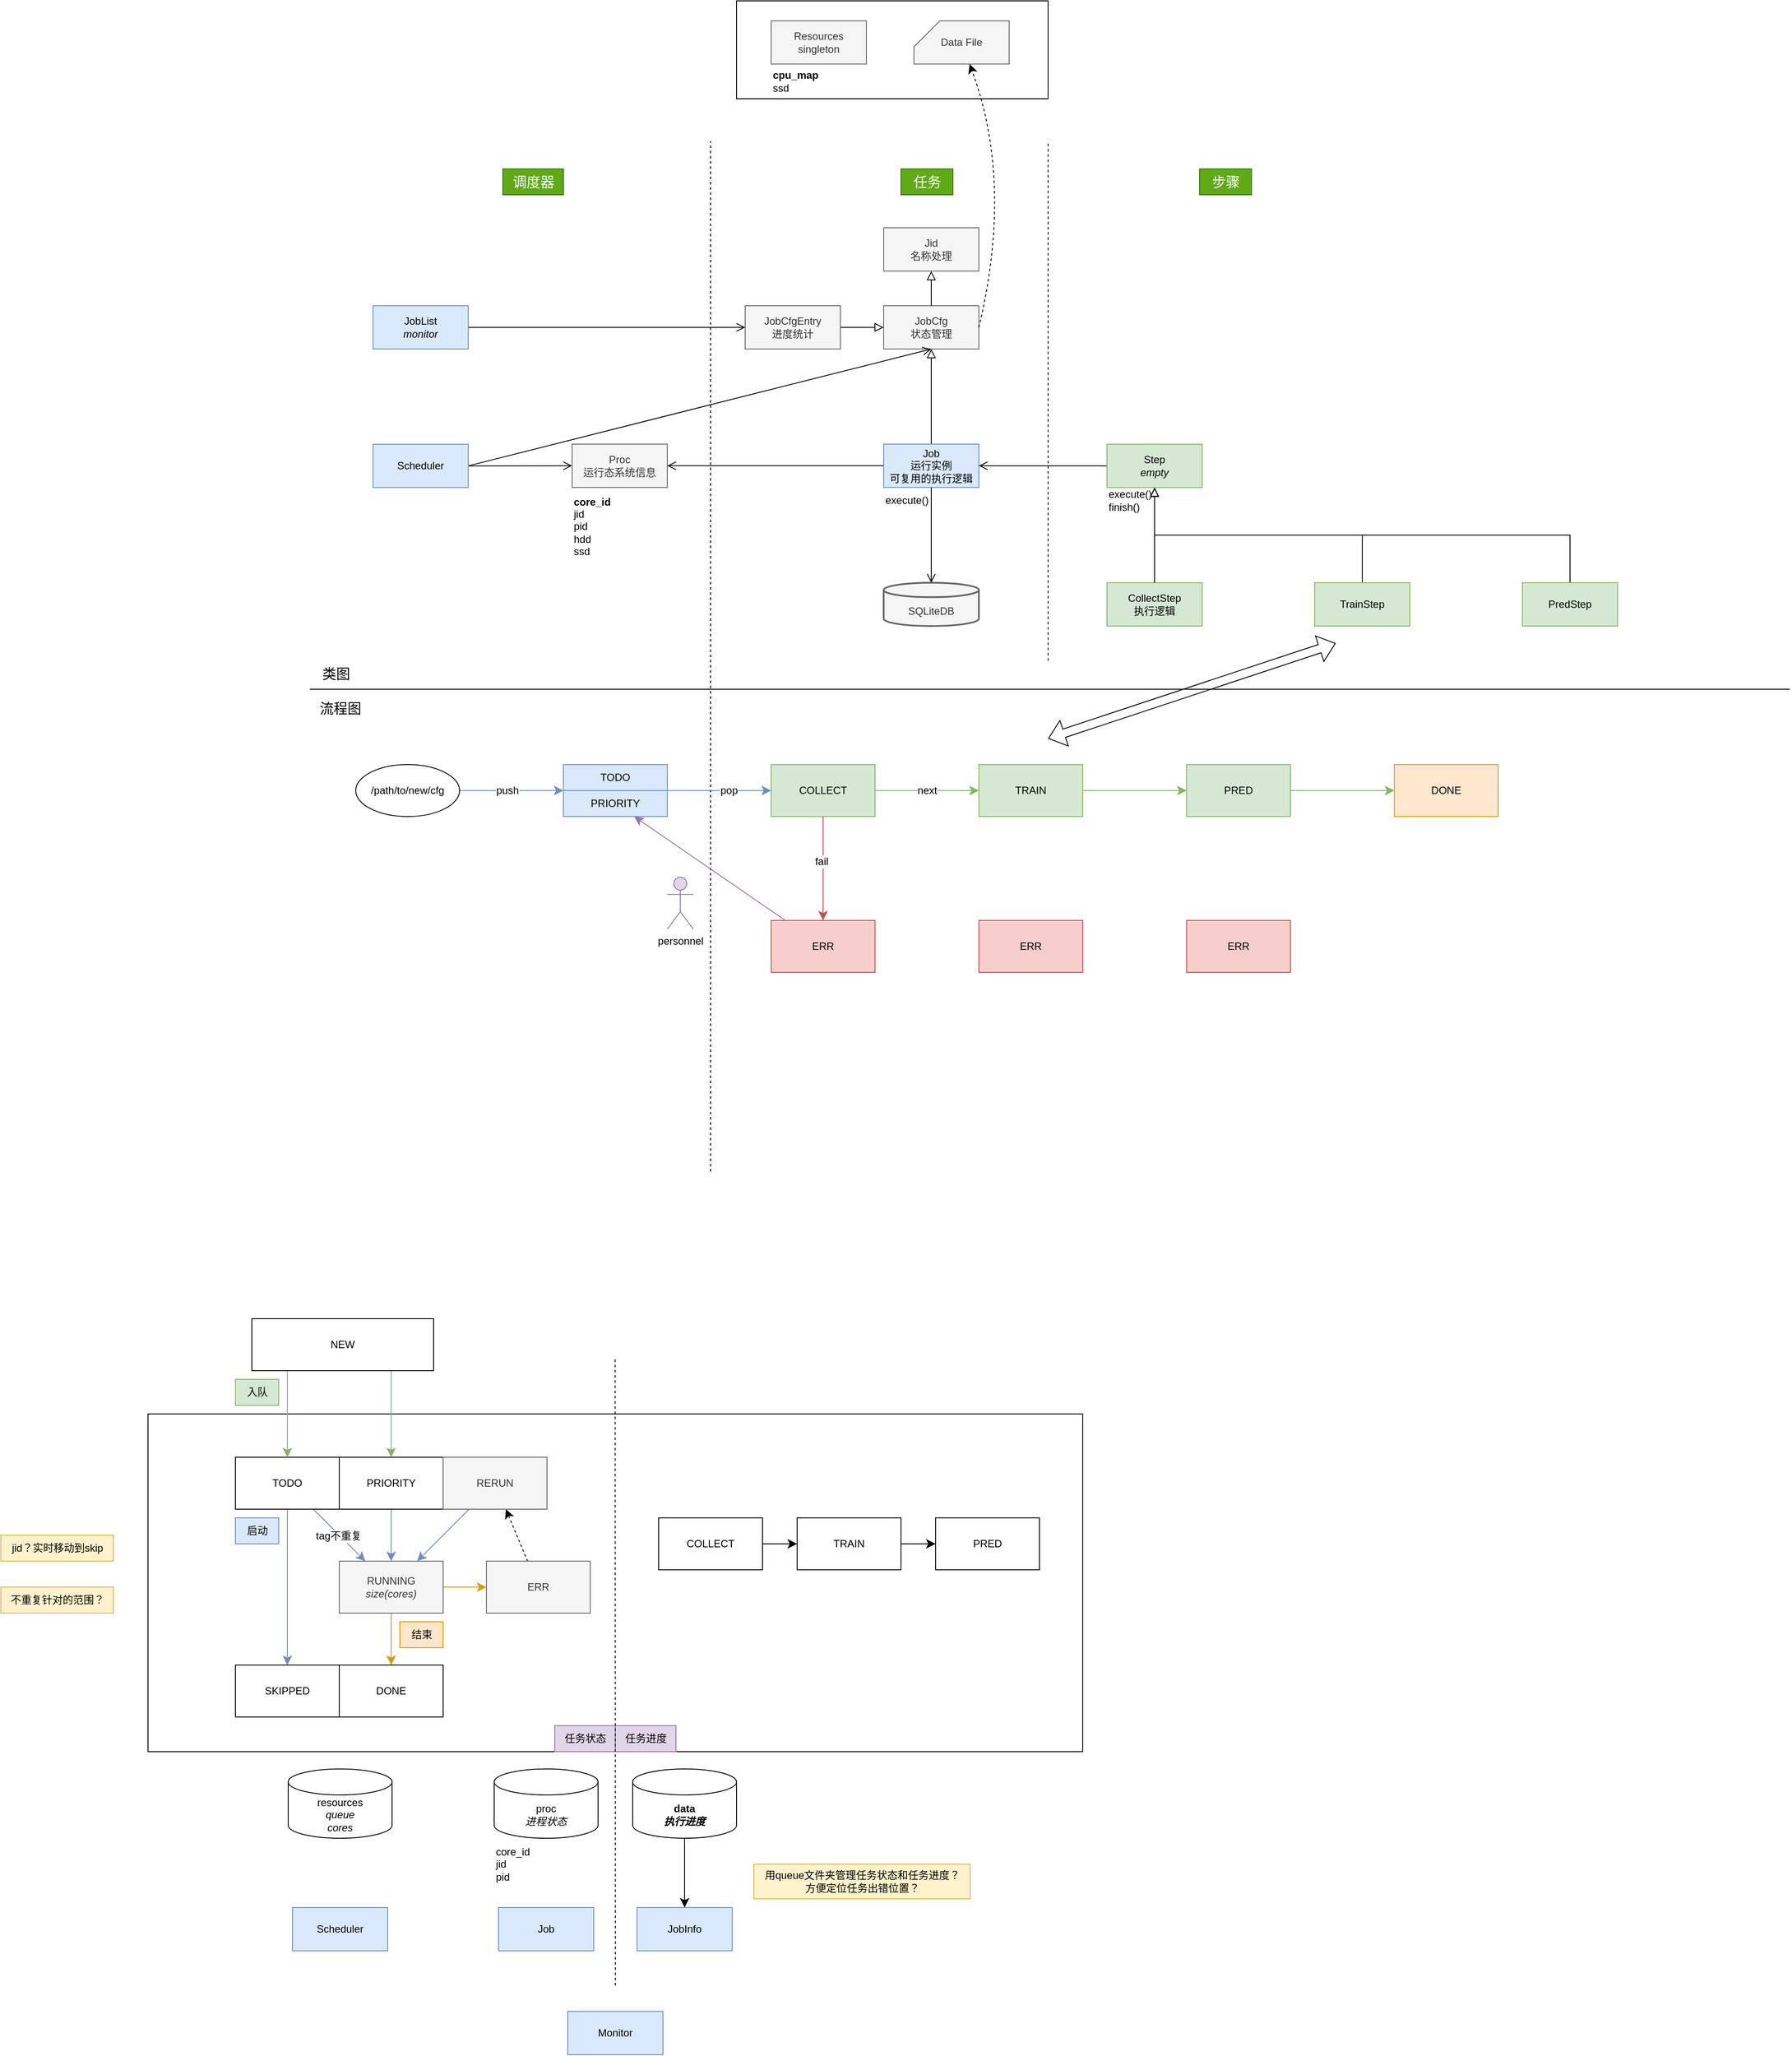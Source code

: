 <mxfile version="24.7.16">
  <diagram name="第 1 页" id="7KTaMBhgqVzbro8H5_XD">
    <mxGraphModel dx="909" dy="1013" grid="1" gridSize="10" guides="1" tooltips="1" connect="1" arrows="1" fold="1" page="0" pageScale="1" pageWidth="850" pageHeight="1100" math="0" shadow="0">
      <root>
        <mxCell id="0" />
        <mxCell id="1" parent="0" />
        <mxCell id="EudtSMNAYD2UXil9M96t-143" value="" style="rounded=0;whiteSpace=wrap;html=1;" parent="1" vertex="1">
          <mxGeometry x="360" y="1670" width="1080" height="390" as="geometry" />
        </mxCell>
        <mxCell id="EudtSMNAYD2UXil9M96t-167" value="&lt;div&gt;resources&lt;/div&gt;&lt;div&gt;&lt;i&gt;queue&lt;/i&gt;&lt;/div&gt;&lt;div&gt;&lt;i&gt;cores&lt;br&gt;&lt;/i&gt;&lt;/div&gt;" style="rounded=0;whiteSpace=wrap;html=1;shape=cylinder3;boundedLbl=1;backgroundOutline=1;size=15;" parent="1" vertex="1">
          <mxGeometry x="522" y="2080" width="120" height="80" as="geometry" />
        </mxCell>
        <mxCell id="EudtSMNAYD2UXil9M96t-14" value="" style="edgeStyle=none;curved=1;rounded=0;orthogonalLoop=1;jettySize=auto;html=1;fontSize=12;startSize=8;endSize=8;fillColor=#f8cecc;strokeColor=#b85450;" parent="1" source="EudtSMNAYD2UXil9M96t-3" target="EudtSMNAYD2UXil9M96t-13" edge="1">
          <mxGeometry relative="1" as="geometry" />
        </mxCell>
        <mxCell id="EudtSMNAYD2UXil9M96t-26" value="fail" style="edgeLabel;html=1;align=center;verticalAlign=middle;resizable=0;points=[];fontSize=12;" parent="EudtSMNAYD2UXil9M96t-14" vertex="1" connectable="0">
          <mxGeometry x="-0.133" y="-2" relative="1" as="geometry">
            <mxPoint as="offset" />
          </mxGeometry>
        </mxCell>
        <mxCell id="EudtSMNAYD2UXil9M96t-3" value="COLLECT" style="whiteSpace=wrap;html=1;rounded=0;fillColor=#d5e8d4;strokeColor=#82b366;" parent="1" vertex="1">
          <mxGeometry x="1080" y="920" width="120" height="60" as="geometry" />
        </mxCell>
        <mxCell id="JNSrJHHTEGONHWkqj-x3-166" value="" style="endArrow=none;dashed=1;html=1;rounded=0;fontSize=12;startSize=8;endSize=8;curved=1;" parent="1" edge="1">
          <mxGeometry width="50" height="50" relative="1" as="geometry">
            <mxPoint x="1010" y="1390" as="sourcePoint" />
            <mxPoint x="1010" y="200" as="targetPoint" />
          </mxGeometry>
        </mxCell>
        <mxCell id="JNSrJHHTEGONHWkqj-x3-173" style="edgeStyle=none;curved=1;rounded=0;orthogonalLoop=1;jettySize=auto;html=1;entryX=0.5;entryY=0;entryDx=0;entryDy=0;fontSize=12;startSize=8;endSize=8;endArrow=none;endFill=0;startArrow=block;startFill=0;" parent="1" source="JNSrJHHTEGONHWkqj-x3-54" target="JNSrJHHTEGONHWkqj-x3-53" edge="1">
          <mxGeometry relative="1" as="geometry" />
        </mxCell>
        <mxCell id="JNSrJHHTEGONHWkqj-x3-54" value="&lt;div&gt;JobCfg&lt;/div&gt;&lt;div&gt;状态管理&lt;/div&gt;" style="html=1;whiteSpace=wrap;fillColor=#f5f5f5;strokeColor=#666666;fontColor=#333333;" parent="1" vertex="1">
          <mxGeometry x="1210" y="390.08" width="110" height="50" as="geometry" />
        </mxCell>
        <mxCell id="JNSrJHHTEGONHWkqj-x3-60" value="" style="edgeStyle=orthogonalEdgeStyle;rounded=0;orthogonalLoop=1;jettySize=auto;html=1;fontSize=12;startSize=8;endSize=8;endArrow=none;endFill=0;startArrow=block;startFill=0;" parent="1" source="JNSrJHHTEGONHWkqj-x3-55" target="JNSrJHHTEGONHWkqj-x3-54" edge="1">
          <mxGeometry relative="1" as="geometry" />
        </mxCell>
        <mxCell id="JNSrJHHTEGONHWkqj-x3-55" value="&lt;div&gt;Jid&lt;/div&gt;&lt;div&gt;名称处理&lt;br&gt;&lt;/div&gt;" style="html=1;whiteSpace=wrap;fillColor=#f5f5f5;fontColor=#333333;strokeColor=#666666;" parent="1" vertex="1">
          <mxGeometry x="1210" y="300.08" width="110" height="50" as="geometry" />
        </mxCell>
        <mxCell id="JNSrJHHTEGONHWkqj-x3-89" value="" style="edgeStyle=none;curved=1;rounded=0;orthogonalLoop=1;jettySize=auto;html=1;fontSize=12;startSize=8;endSize=8;endArrow=none;endFill=0;exitX=1;exitY=0.5;exitDx=0;exitDy=0;entryX=0;entryY=0.5;entryDx=0;entryDy=0;startArrow=open;startFill=0;" parent="1" source="JNSrJHHTEGONHWkqj-x3-56" target="JNSrJHHTEGONHWkqj-x3-53" edge="1">
          <mxGeometry relative="1" as="geometry" />
        </mxCell>
        <mxCell id="JNSrJHHTEGONHWkqj-x3-64" style="rounded=0;orthogonalLoop=1;jettySize=auto;html=1;entryX=0;entryY=0.5;entryDx=0;entryDy=0;fontSize=12;startSize=8;endSize=8;endArrow=open;endFill=0;exitX=1;exitY=0.5;exitDx=0;exitDy=0;" parent="1" source="JNSrJHHTEGONHWkqj-x3-57" target="JNSrJHHTEGONHWkqj-x3-56" edge="1">
          <mxGeometry relative="1" as="geometry" />
        </mxCell>
        <mxCell id="JNSrJHHTEGONHWkqj-x3-93" style="edgeStyle=none;curved=1;rounded=0;orthogonalLoop=1;jettySize=auto;html=1;exitX=1;exitY=0.5;exitDx=0;exitDy=0;entryX=0.5;entryY=1;entryDx=0;entryDy=0;fontSize=12;startSize=8;endSize=8;endArrow=open;endFill=0;" parent="1" source="JNSrJHHTEGONHWkqj-x3-57" target="JNSrJHHTEGONHWkqj-x3-54" edge="1">
          <mxGeometry relative="1" as="geometry" />
        </mxCell>
        <mxCell id="JNSrJHHTEGONHWkqj-x3-57" value="&lt;div&gt;Scheduler&lt;/div&gt;" style="html=1;whiteSpace=wrap;fillColor=#dae8fc;strokeColor=#6c8ebf;" parent="1" vertex="1">
          <mxGeometry x="620" y="550.07" width="110" height="50" as="geometry" />
        </mxCell>
        <mxCell id="JNSrJHHTEGONHWkqj-x3-258" value="" style="edgeStyle=none;curved=1;rounded=0;orthogonalLoop=1;jettySize=auto;html=1;fontSize=12;startSize=8;endSize=8;endArrow=block;endFill=0;" parent="1" source="JNSrJHHTEGONHWkqj-x3-90" target="JNSrJHHTEGONHWkqj-x3-54" edge="1">
          <mxGeometry relative="1" as="geometry" />
        </mxCell>
        <mxCell id="JNSrJHHTEGONHWkqj-x3-90" value="&lt;div&gt;JobCfgEntry&lt;/div&gt;&lt;div&gt;进度统计&lt;br&gt;&lt;/div&gt;" style="html=1;whiteSpace=wrap;fillColor=#f5f5f5;strokeColor=#666666;fontColor=#333333;" parent="1" vertex="1">
          <mxGeometry x="1050" y="390.08" width="110" height="50" as="geometry" />
        </mxCell>
        <mxCell id="JNSrJHHTEGONHWkqj-x3-171" value="调度器" style="text;html=1;align=center;verticalAlign=middle;resizable=0;points=[];autosize=1;strokeColor=#2D7600;fillColor=#60a917;fontSize=16;fontColor=#ffffff;" parent="1" vertex="1">
          <mxGeometry x="770" y="232" width="70" height="30" as="geometry" />
        </mxCell>
        <mxCell id="JNSrJHHTEGONHWkqj-x3-172" value="任务" style="text;html=1;align=center;verticalAlign=middle;resizable=0;points=[];autosize=1;strokeColor=#2D7600;fillColor=#60a917;fontSize=16;fontColor=#ffffff;" parent="1" vertex="1">
          <mxGeometry x="1230" y="232" width="60" height="30" as="geometry" />
        </mxCell>
        <mxCell id="JNSrJHHTEGONHWkqj-x3-175" value="" style="group;" parent="1" vertex="1" connectable="0">
          <mxGeometry x="850" y="549.93" width="110" height="140" as="geometry" />
        </mxCell>
        <mxCell id="JNSrJHHTEGONHWkqj-x3-56" value="&lt;div&gt;Proc&lt;/div&gt;运行态系统信息" style="html=1;whiteSpace=wrap;fillColor=#f5f5f5;strokeColor=#666666;fontColor=#333333;" parent="JNSrJHHTEGONHWkqj-x3-175" vertex="1">
          <mxGeometry width="110" height="50" as="geometry" />
        </mxCell>
        <mxCell id="JNSrJHHTEGONHWkqj-x3-108" value="&lt;div style=&quot;font-size: 12px;&quot;&gt;&lt;b&gt;core_id&lt;/b&gt;&lt;/div&gt;&lt;div style=&quot;font-size: 12px;&quot;&gt;jid&lt;/div&gt;&lt;div style=&quot;font-size: 12px;&quot;&gt;pid&lt;/div&gt;&lt;div style=&quot;font-size: 12px;&quot;&gt;hdd&lt;/div&gt;&lt;div style=&quot;font-size: 12px;&quot;&gt;ssd&lt;br style=&quot;font-size: 12px;&quot;&gt;&lt;/div&gt;" style="text;html=1;align=left;verticalAlign=middle;resizable=0;points=[];autosize=1;strokeColor=none;fillColor=none;fontSize=12;" parent="JNSrJHHTEGONHWkqj-x3-175" vertex="1">
          <mxGeometry y="50" width="70" height="90" as="geometry" />
        </mxCell>
        <mxCell id="JNSrJHHTEGONHWkqj-x3-176" value="" style="group;" parent="1" vertex="1" connectable="0">
          <mxGeometry x="1210" y="549.93" width="110" height="80" as="geometry" />
        </mxCell>
        <mxCell id="JNSrJHHTEGONHWkqj-x3-53" value="&lt;div&gt;Job&lt;/div&gt;&lt;div&gt;运行实例&lt;/div&gt;&lt;div&gt;可复用的执行逻辑&lt;br&gt;&lt;/div&gt;" style="html=1;whiteSpace=wrap;fillColor=#dae8fc;strokeColor=#6c8ebf;" parent="JNSrJHHTEGONHWkqj-x3-176" vertex="1">
          <mxGeometry width="110" height="50" as="geometry" />
        </mxCell>
        <mxCell id="JNSrJHHTEGONHWkqj-x3-111" value="execute()" style="text;html=1;align=left;verticalAlign=middle;resizable=0;points=[];autosize=1;strokeColor=none;fillColor=none;fontSize=12;" parent="JNSrJHHTEGONHWkqj-x3-176" vertex="1">
          <mxGeometry y="50" width="70" height="30" as="geometry" />
        </mxCell>
        <mxCell id="JNSrJHHTEGONHWkqj-x3-199" value="" style="endArrow=none;html=1;rounded=0;fontSize=12;startSize=8;endSize=8;curved=1;" parent="1" edge="1">
          <mxGeometry width="50" height="50" relative="1" as="geometry">
            <mxPoint x="547" y="833" as="sourcePoint" />
            <mxPoint x="2257" y="833" as="targetPoint" />
          </mxGeometry>
        </mxCell>
        <mxCell id="JNSrJHHTEGONHWkqj-x3-210" value="&lt;div&gt;CollectStep&lt;/div&gt;&lt;div&gt;执行逻辑&lt;br&gt;&lt;/div&gt;" style="html=1;whiteSpace=wrap;fillColor=#d5e8d4;strokeColor=#82b366;" parent="1" vertex="1">
          <mxGeometry x="1468" y="710" width="110" height="50" as="geometry" />
        </mxCell>
        <mxCell id="JNSrJHHTEGONHWkqj-x3-217" style="edgeStyle=orthogonalEdgeStyle;rounded=0;orthogonalLoop=1;jettySize=auto;html=1;exitX=0.5;exitY=0;exitDx=0;exitDy=0;fontSize=12;startSize=8;endSize=8;endArrow=block;endFill=0;" parent="1" source="JNSrJHHTEGONHWkqj-x3-211" target="JNSrJHHTEGONHWkqj-x3-203" edge="1">
          <mxGeometry relative="1" as="geometry" />
        </mxCell>
        <mxCell id="JNSrJHHTEGONHWkqj-x3-211" value="TrainStep" style="html=1;whiteSpace=wrap;fillColor=#d5e8d4;strokeColor=#82b366;" parent="1" vertex="1">
          <mxGeometry x="1708" y="710" width="110" height="50" as="geometry" />
        </mxCell>
        <mxCell id="JNSrJHHTEGONHWkqj-x3-232" style="edgeStyle=elbowEdgeStyle;rounded=0;orthogonalLoop=1;jettySize=auto;html=1;fontSize=12;startSize=8;endSize=8;elbow=vertical;endArrow=block;endFill=0;" parent="1" source="JNSrJHHTEGONHWkqj-x3-231" target="JNSrJHHTEGONHWkqj-x3-203" edge="1">
          <mxGeometry relative="1" as="geometry" />
        </mxCell>
        <mxCell id="JNSrJHHTEGONHWkqj-x3-231" value="&lt;div&gt;PredStep&lt;/div&gt;" style="html=1;whiteSpace=wrap;fillColor=#d5e8d4;strokeColor=#82b366;" parent="1" vertex="1">
          <mxGeometry x="1948" y="710" width="110" height="50" as="geometry" />
        </mxCell>
        <mxCell id="JNSrJHHTEGONHWkqj-x3-216" value="" style="edgeStyle=none;curved=1;rounded=0;orthogonalLoop=1;jettySize=auto;html=1;fontSize=12;startSize=8;endSize=8;startArrow=block;startFill=0;endArrow=none;endFill=0;" parent="1" source="JNSrJHHTEGONHWkqj-x3-203" target="JNSrJHHTEGONHWkqj-x3-210" edge="1">
          <mxGeometry relative="1" as="geometry" />
        </mxCell>
        <mxCell id="JNSrJHHTEGONHWkqj-x3-221" value="" style="endArrow=none;dashed=1;html=1;rounded=0;fontSize=12;startSize=8;endSize=8;curved=1;" parent="1" edge="1">
          <mxGeometry width="50" height="50" relative="1" as="geometry">
            <mxPoint x="1400" y="800" as="sourcePoint" />
            <mxPoint x="1400" y="200" as="targetPoint" />
          </mxGeometry>
        </mxCell>
        <mxCell id="JNSrJHHTEGONHWkqj-x3-222" style="edgeStyle=none;curved=1;rounded=0;orthogonalLoop=1;jettySize=auto;html=1;exitX=1;exitY=0.5;exitDx=0;exitDy=0;entryX=0;entryY=0.5;entryDx=0;entryDy=0;fontSize=12;startSize=8;endSize=8;endArrow=none;endFill=0;startArrow=open;startFill=0;" parent="1" source="JNSrJHHTEGONHWkqj-x3-53" target="JNSrJHHTEGONHWkqj-x3-203" edge="1">
          <mxGeometry relative="1" as="geometry" />
        </mxCell>
        <mxCell id="JNSrJHHTEGONHWkqj-x3-225" value="步骤" style="text;html=1;align=center;verticalAlign=middle;resizable=0;points=[];autosize=1;strokeColor=#2D7600;fillColor=#60a917;fontSize=16;fontColor=#ffffff;" parent="1" vertex="1">
          <mxGeometry x="1575" y="232" width="60" height="30" as="geometry" />
        </mxCell>
        <mxCell id="JNSrJHHTEGONHWkqj-x3-233" value="" style="group;" parent="1" vertex="1" connectable="0">
          <mxGeometry x="1468" y="550.07" width="110" height="84.93" as="geometry" />
        </mxCell>
        <mxCell id="JNSrJHHTEGONHWkqj-x3-203" value="&lt;div&gt;Step&lt;/div&gt;&lt;div&gt;&lt;i&gt;empty&lt;/i&gt;&lt;/div&gt;" style="html=1;whiteSpace=wrap;fillColor=#d5e8d4;strokeColor=#82b366;" parent="JNSrJHHTEGONHWkqj-x3-233" vertex="1">
          <mxGeometry width="110" height="50" as="geometry" />
        </mxCell>
        <mxCell id="JNSrJHHTEGONHWkqj-x3-207" value="&lt;div&gt;execute()&lt;/div&gt;&lt;div&gt;finish()&lt;br&gt;&lt;/div&gt;" style="text;html=1;align=left;verticalAlign=middle;resizable=0;points=[];autosize=1;strokeColor=none;fillColor=none;fontSize=12;" parent="JNSrJHHTEGONHWkqj-x3-233" vertex="1">
          <mxGeometry y="44.93" width="70" height="40" as="geometry" />
        </mxCell>
        <mxCell id="JNSrJHHTEGONHWkqj-x3-196" value="&lt;br&gt;&lt;div&gt;SQLiteDB&lt;/div&gt;" style="html=1;whiteSpace=wrap;fillColor=#f5f5f5;strokeColor=#666666;fontColor=#333333;strokeWidth=2;shape=mxgraph.flowchart.database;" parent="1" vertex="1">
          <mxGeometry x="1210" y="710" width="110" height="50" as="geometry" />
        </mxCell>
        <mxCell id="JNSrJHHTEGONHWkqj-x3-236" value="" style="group;" parent="1" vertex="1" connectable="0">
          <mxGeometry x="1040" y="38" width="360" height="113" as="geometry" />
        </mxCell>
        <mxCell id="JNSrJHHTEGONHWkqj-x3-226" value="" style="rounded=0;whiteSpace=wrap;html=1;" parent="JNSrJHHTEGONHWkqj-x3-236" vertex="1">
          <mxGeometry width="360" height="113" as="geometry" />
        </mxCell>
        <mxCell id="JNSrJHHTEGONHWkqj-x3-174" value="" style="group;" parent="JNSrJHHTEGONHWkqj-x3-236" vertex="1" connectable="0">
          <mxGeometry x="40" y="23" width="110" height="90" as="geometry" />
        </mxCell>
        <mxCell id="JNSrJHHTEGONHWkqj-x3-44" value="Resources&lt;br&gt;&lt;div&gt;singleton&lt;br&gt;&lt;/div&gt;" style="html=1;whiteSpace=wrap;fillColor=#f5f5f5;strokeColor=#666666;fontColor=#333333;" parent="JNSrJHHTEGONHWkqj-x3-174" vertex="1">
          <mxGeometry width="110" height="50" as="geometry" />
        </mxCell>
        <mxCell id="JNSrJHHTEGONHWkqj-x3-107" value="&lt;div style=&quot;font-size: 12px;&quot;&gt;&lt;b&gt;cpu_map&lt;/b&gt;&lt;/div&gt;&lt;div style=&quot;font-size: 12px;&quot;&gt;ssd&lt;br style=&quot;font-size: 12px;&quot;&gt;&lt;/div&gt;" style="text;html=1;align=left;verticalAlign=middle;resizable=0;points=[];autosize=1;strokeColor=none;fillColor=none;fontSize=12;" parent="JNSrJHHTEGONHWkqj-x3-174" vertex="1">
          <mxGeometry y="50" width="80" height="40" as="geometry" />
        </mxCell>
        <mxCell id="JNSrJHHTEGONHWkqj-x3-195" value="Data File" style="html=1;whiteSpace=wrap;fillColor=#f5f5f5;strokeColor=#666666;shape=card;fontColor=#333333;" parent="JNSrJHHTEGONHWkqj-x3-236" vertex="1">
          <mxGeometry x="205" y="23" width="110" height="50" as="geometry" />
        </mxCell>
        <mxCell id="JNSrJHHTEGONHWkqj-x3-237" style="edgeStyle=none;curved=1;rounded=0;orthogonalLoop=1;jettySize=auto;html=1;exitX=0.5;exitY=1;exitDx=0;exitDy=0;entryX=0.5;entryY=0;entryDx=0;entryDy=0;fontSize=12;startSize=8;endSize=8;endArrow=open;endFill=0;" parent="1" source="JNSrJHHTEGONHWkqj-x3-53" target="JNSrJHHTEGONHWkqj-x3-196" edge="1">
          <mxGeometry relative="1" as="geometry" />
        </mxCell>
        <mxCell id="JNSrJHHTEGONHWkqj-x3-240" value="" style="endArrow=classic;startArrow=classic;html=1;rounded=0;fontSize=12;curved=1;shape=flexArrow;" parent="1" edge="1">
          <mxGeometry width="50" height="50" relative="1" as="geometry">
            <mxPoint x="1400" y="890" as="sourcePoint" />
            <mxPoint x="1732.29" y="780" as="targetPoint" />
          </mxGeometry>
        </mxCell>
        <mxCell id="JNSrJHHTEGONHWkqj-x3-257" style="edgeStyle=none;curved=1;rounded=0;orthogonalLoop=1;jettySize=auto;html=1;exitX=1;exitY=0.5;exitDx=0;exitDy=0;entryX=0;entryY=0.5;entryDx=0;entryDy=0;fontSize=12;startSize=8;endSize=8;endArrow=open;endFill=0;" parent="1" source="JNSrJHHTEGONHWkqj-x3-255" target="JNSrJHHTEGONHWkqj-x3-90" edge="1">
          <mxGeometry relative="1" as="geometry" />
        </mxCell>
        <mxCell id="JNSrJHHTEGONHWkqj-x3-255" value="&lt;div&gt;JobList&lt;/div&gt;&lt;div&gt;&lt;i&gt;monitor&lt;/i&gt;&lt;br&gt;&lt;/div&gt;" style="html=1;whiteSpace=wrap;fillColor=#dae8fc;strokeColor=#6c8ebf;" parent="1" vertex="1">
          <mxGeometry x="620" y="390.08" width="110" height="50" as="geometry" />
        </mxCell>
        <mxCell id="JNSrJHHTEGONHWkqj-x3-259" style="edgeStyle=none;curved=1;rounded=0;orthogonalLoop=1;jettySize=auto;html=1;exitX=1;exitY=0.5;exitDx=0;exitDy=0;fontSize=12;startSize=8;endSize=8;dashed=1;" parent="1" source="JNSrJHHTEGONHWkqj-x3-54" target="JNSrJHHTEGONHWkqj-x3-195" edge="1">
          <mxGeometry relative="1" as="geometry">
            <Array as="points">
              <mxPoint x="1360" y="248" />
            </Array>
          </mxGeometry>
        </mxCell>
        <mxCell id="JNSrJHHTEGONHWkqj-x3-261" value="流程图" style="text;html=1;align=center;verticalAlign=middle;resizable=0;points=[];autosize=1;strokeColor=none;fillColor=none;fontSize=16;" parent="1" vertex="1">
          <mxGeometry x="547" y="840" width="70" height="30" as="geometry" />
        </mxCell>
        <mxCell id="JNSrJHHTEGONHWkqj-x3-262" value="&lt;div&gt;类图&lt;/div&gt;" style="text;html=1;align=center;verticalAlign=middle;resizable=0;points=[];autosize=1;strokeColor=none;fillColor=none;fontSize=16;" parent="1" vertex="1">
          <mxGeometry x="547" y="800" width="60" height="30" as="geometry" />
        </mxCell>
        <mxCell id="EudtSMNAYD2UXil9M96t-4" value="" style="edgeStyle=none;curved=1;rounded=0;orthogonalLoop=1;jettySize=auto;html=1;fontSize=12;startSize=8;endSize=8;fillColor=#dae8fc;strokeColor=#6c8ebf;exitX=1;exitY=0;exitDx=0;exitDy=0;" parent="1" source="EudtSMNAYD2UXil9M96t-18" target="EudtSMNAYD2UXil9M96t-3" edge="1">
          <mxGeometry relative="1" as="geometry" />
        </mxCell>
        <mxCell id="EudtSMNAYD2UXil9M96t-24" value="pop" style="edgeLabel;html=1;align=center;verticalAlign=middle;resizable=0;points=[];fontSize=12;labelBorderColor=none;textShadow=0;" parent="EudtSMNAYD2UXil9M96t-4" vertex="1" connectable="0">
          <mxGeometry x="-0.111" y="-2" relative="1" as="geometry">
            <mxPoint x="17" y="-2" as="offset" />
          </mxGeometry>
        </mxCell>
        <mxCell id="EudtSMNAYD2UXil9M96t-6" value="" style="edgeStyle=none;curved=1;rounded=0;orthogonalLoop=1;jettySize=auto;html=1;fontSize=12;startSize=8;endSize=8;fillColor=#d5e8d4;strokeColor=#82b366;" parent="1" source="EudtSMNAYD2UXil9M96t-3" target="EudtSMNAYD2UXil9M96t-5" edge="1">
          <mxGeometry relative="1" as="geometry" />
        </mxCell>
        <mxCell id="EudtSMNAYD2UXil9M96t-27" value="next" style="edgeLabel;html=1;align=center;verticalAlign=middle;resizable=0;points=[];fontSize=12;" parent="EudtSMNAYD2UXil9M96t-6" vertex="1" connectable="0">
          <mxGeometry x="-0.217" y="1" relative="1" as="geometry">
            <mxPoint x="13" y="1" as="offset" />
          </mxGeometry>
        </mxCell>
        <mxCell id="EudtSMNAYD2UXil9M96t-8" value="" style="edgeStyle=none;curved=1;rounded=0;orthogonalLoop=1;jettySize=auto;html=1;fontSize=12;startSize=8;endSize=8;fillColor=#d5e8d4;strokeColor=#82b366;" parent="1" source="EudtSMNAYD2UXil9M96t-5" target="EudtSMNAYD2UXil9M96t-7" edge="1">
          <mxGeometry relative="1" as="geometry" />
        </mxCell>
        <mxCell id="EudtSMNAYD2UXil9M96t-5" value="TRAIN" style="whiteSpace=wrap;html=1;rounded=0;fillColor=#d5e8d4;strokeColor=#82b366;" parent="1" vertex="1">
          <mxGeometry x="1320" y="920" width="120" height="60" as="geometry" />
        </mxCell>
        <mxCell id="EudtSMNAYD2UXil9M96t-10" value="" style="edgeStyle=none;curved=1;rounded=0;orthogonalLoop=1;jettySize=auto;html=1;fontSize=12;startSize=8;endSize=8;fillColor=#d5e8d4;strokeColor=#82b366;" parent="1" source="EudtSMNAYD2UXil9M96t-7" target="EudtSMNAYD2UXil9M96t-9" edge="1">
          <mxGeometry relative="1" as="geometry" />
        </mxCell>
        <mxCell id="EudtSMNAYD2UXil9M96t-7" value="PRED" style="whiteSpace=wrap;html=1;rounded=0;fillColor=#d5e8d4;strokeColor=#82b366;" parent="1" vertex="1">
          <mxGeometry x="1560" y="920" width="120" height="60" as="geometry" />
        </mxCell>
        <mxCell id="EudtSMNAYD2UXil9M96t-9" value="DONE" style="whiteSpace=wrap;html=1;rounded=0;fillColor=#ffe6cc;strokeColor=#d79b00;" parent="1" vertex="1">
          <mxGeometry x="1800" y="920" width="120" height="60" as="geometry" />
        </mxCell>
        <mxCell id="EudtSMNAYD2UXil9M96t-129" style="edgeStyle=none;curved=1;rounded=0;orthogonalLoop=1;jettySize=auto;html=1;fontSize=12;startSize=8;endSize=8;fillColor=#e1d5e7;strokeColor=#9673a6;" parent="1" source="EudtSMNAYD2UXil9M96t-13" target="EudtSMNAYD2UXil9M96t-18" edge="1">
          <mxGeometry relative="1" as="geometry" />
        </mxCell>
        <mxCell id="EudtSMNAYD2UXil9M96t-13" value="ERR" style="whiteSpace=wrap;html=1;rounded=0;fillColor=#f8cecc;strokeColor=#b85450;" parent="1" vertex="1">
          <mxGeometry x="1080" y="1100" width="120" height="60" as="geometry" />
        </mxCell>
        <mxCell id="EudtSMNAYD2UXil9M96t-113" value="personnel" style="shape=umlActor;verticalLabelPosition=bottom;verticalAlign=top;html=1;outlineConnect=0;fillColor=#e1d5e7;strokeColor=#9673a6;" parent="1" vertex="1">
          <mxGeometry x="960" y="1050" width="30" height="60" as="geometry" />
        </mxCell>
        <mxCell id="EudtSMNAYD2UXil9M96t-120" style="edgeStyle=none;curved=1;rounded=0;orthogonalLoop=1;jettySize=auto;html=1;exitX=1;exitY=1;exitDx=0;exitDy=0;exitPerimeter=0;fontSize=12;startSize=8;endSize=8;" parent="1" source="EudtSMNAYD2UXil9M96t-113" target="EudtSMNAYD2UXil9M96t-113" edge="1">
          <mxGeometry relative="1" as="geometry" />
        </mxCell>
        <mxCell id="EudtSMNAYD2UXil9M96t-122" style="edgeStyle=none;curved=1;rounded=0;orthogonalLoop=1;jettySize=auto;html=1;entryX=0;entryY=1;entryDx=0;entryDy=0;fontSize=12;startSize=8;endSize=8;fillColor=#dae8fc;strokeColor=#6c8ebf;" parent="1" source="EudtSMNAYD2UXil9M96t-121" target="EudtSMNAYD2UXil9M96t-1" edge="1">
          <mxGeometry relative="1" as="geometry" />
        </mxCell>
        <mxCell id="EudtSMNAYD2UXil9M96t-125" value="push" style="edgeLabel;html=1;align=center;verticalAlign=middle;resizable=0;points=[];fontSize=12;" parent="EudtSMNAYD2UXil9M96t-122" vertex="1" connectable="0">
          <mxGeometry x="-0.095" y="3" relative="1" as="geometry">
            <mxPoint y="3" as="offset" />
          </mxGeometry>
        </mxCell>
        <mxCell id="EudtSMNAYD2UXil9M96t-121" value="/path/to/new/cfg" style="ellipse;whiteSpace=wrap;html=1;" parent="1" vertex="1">
          <mxGeometry x="600" y="920" width="120" height="60" as="geometry" />
        </mxCell>
        <mxCell id="EudtSMNAYD2UXil9M96t-127" value="" style="group;" parent="1" vertex="1" connectable="0">
          <mxGeometry x="840" y="920" width="120" height="60" as="geometry" />
        </mxCell>
        <mxCell id="EudtSMNAYD2UXil9M96t-1" value="&lt;div&gt;TODO&lt;/div&gt;" style="rounded=0;whiteSpace=wrap;html=1;fillColor=#dae8fc;strokeColor=#6c8ebf;" parent="EudtSMNAYD2UXil9M96t-127" vertex="1">
          <mxGeometry width="120" height="30" as="geometry" />
        </mxCell>
        <mxCell id="EudtSMNAYD2UXil9M96t-18" value="PRIORITY" style="rounded=0;whiteSpace=wrap;html=1;fillColor=#dae8fc;strokeColor=#6c8ebf;" parent="EudtSMNAYD2UXil9M96t-127" vertex="1">
          <mxGeometry y="30" width="120" height="30" as="geometry" />
        </mxCell>
        <mxCell id="EudtSMNAYD2UXil9M96t-131" value="ERR" style="whiteSpace=wrap;html=1;rounded=0;fillColor=#f8cecc;strokeColor=#b85450;" parent="1" vertex="1">
          <mxGeometry x="1320" y="1100" width="120" height="60" as="geometry" />
        </mxCell>
        <mxCell id="EudtSMNAYD2UXil9M96t-133" value="ERR" style="whiteSpace=wrap;html=1;rounded=0;fillColor=#f8cecc;strokeColor=#b85450;" parent="1" vertex="1">
          <mxGeometry x="1560" y="1100" width="120" height="60" as="geometry" />
        </mxCell>
        <mxCell id="3bLYsatjawPUWJ9z33gw-5" value="" style="edgeStyle=none;curved=1;rounded=0;orthogonalLoop=1;jettySize=auto;html=1;fontFamily=Helvetica;fontSize=12;fontColor=default;startSize=8;endSize=8;" edge="1" parent="1" source="EudtSMNAYD2UXil9M96t-137" target="3bLYsatjawPUWJ9z33gw-4">
          <mxGeometry relative="1" as="geometry" />
        </mxCell>
        <mxCell id="EudtSMNAYD2UXil9M96t-137" value="&lt;div&gt;data&lt;/div&gt;&lt;div&gt;&lt;i&gt;执行进度&lt;/i&gt;&lt;br&gt;&lt;/div&gt;" style="shape=cylinder3;whiteSpace=wrap;html=1;boundedLbl=1;fontStyle=1;backgroundOutline=1;size=15;" parent="1" vertex="1">
          <mxGeometry x="920" y="2080" width="120" height="80" as="geometry" />
        </mxCell>
        <mxCell id="EudtSMNAYD2UXil9M96t-183" style="edgeStyle=none;curved=1;rounded=0;orthogonalLoop=1;jettySize=auto;html=1;fontFamily=Helvetica;fontSize=12;fontColor=default;autosize=1;resizable=0;startSize=8;endSize=8;fillColor=#dae8fc;strokeColor=#6c8ebf;" parent="1" source="EudtSMNAYD2UXil9M96t-138" target="EudtSMNAYD2UXil9M96t-174" edge="1">
          <mxGeometry relative="1" as="geometry" />
        </mxCell>
        <mxCell id="EudtSMNAYD2UXil9M96t-192" value="tag不重复" style="edgeLabel;html=1;align=center;verticalAlign=middle;resizable=0;points=[];fontSize=12;rounded=0;strokeColor=default;fontFamily=Helvetica;fontColor=default;fillColor=default;" parent="EudtSMNAYD2UXil9M96t-183" vertex="1" connectable="0">
          <mxGeometry x="-0.295" y="-1" relative="1" as="geometry">
            <mxPoint x="8" y="9" as="offset" />
          </mxGeometry>
        </mxCell>
        <mxCell id="EudtSMNAYD2UXil9M96t-186" style="edgeStyle=none;curved=1;rounded=0;orthogonalLoop=1;jettySize=auto;html=1;fontFamily=Helvetica;fontSize=12;fontColor=default;autosize=1;resizable=0;startSize=8;endSize=8;fillColor=#dae8fc;strokeColor=#6c8ebf;" parent="1" source="EudtSMNAYD2UXil9M96t-138" target="EudtSMNAYD2UXil9M96t-163" edge="1">
          <mxGeometry relative="1" as="geometry" />
        </mxCell>
        <mxCell id="EudtSMNAYD2UXil9M96t-138" value="&lt;div&gt;TODO&lt;/div&gt;" style="rounded=0;whiteSpace=wrap;html=1;" parent="1" vertex="1">
          <mxGeometry x="461" y="1720" width="120" height="60" as="geometry" />
        </mxCell>
        <mxCell id="EudtSMNAYD2UXil9M96t-184" style="edgeStyle=none;curved=1;rounded=0;orthogonalLoop=1;jettySize=auto;html=1;fontFamily=Helvetica;fontSize=12;fontColor=default;autosize=1;resizable=0;startSize=8;endSize=8;fillColor=#dae8fc;strokeColor=#6c8ebf;" parent="1" source="EudtSMNAYD2UXil9M96t-139" target="EudtSMNAYD2UXil9M96t-174" edge="1">
          <mxGeometry relative="1" as="geometry" />
        </mxCell>
        <mxCell id="EudtSMNAYD2UXil9M96t-139" value="&lt;div&gt;PRIORITY&lt;/div&gt;" style="rounded=0;whiteSpace=wrap;html=1;" parent="1" vertex="1">
          <mxGeometry x="581" y="1720" width="120" height="60" as="geometry" />
        </mxCell>
        <mxCell id="EudtSMNAYD2UXil9M96t-140" value="不重复针对的范围？" style="text;html=1;align=center;verticalAlign=middle;resizable=0;points=[];autosize=1;strokeColor=#d6b656;fillColor=#fff2cc;fontSize=12;" parent="1" vertex="1">
          <mxGeometry x="190" y="1870" width="130" height="30" as="geometry" />
        </mxCell>
        <mxCell id="3bLYsatjawPUWJ9z33gw-6" value="" style="edgeStyle=none;curved=1;rounded=0;orthogonalLoop=1;jettySize=auto;html=1;fontFamily=Helvetica;fontSize=12;fontColor=default;startSize=8;endSize=8;" edge="1" parent="1" source="EudtSMNAYD2UXil9M96t-144" target="EudtSMNAYD2UXil9M96t-147">
          <mxGeometry relative="1" as="geometry" />
        </mxCell>
        <mxCell id="EudtSMNAYD2UXil9M96t-144" value="COLLECT" style="rounded=0;whiteSpace=wrap;html=1;" parent="1" vertex="1">
          <mxGeometry x="950" y="1790" width="120" height="60" as="geometry" />
        </mxCell>
        <mxCell id="3bLYsatjawPUWJ9z33gw-7" value="" style="edgeStyle=none;curved=1;rounded=0;orthogonalLoop=1;jettySize=auto;html=1;fontFamily=Helvetica;fontSize=12;fontColor=default;startSize=8;endSize=8;" edge="1" parent="1" source="EudtSMNAYD2UXil9M96t-147" target="EudtSMNAYD2UXil9M96t-148">
          <mxGeometry relative="1" as="geometry" />
        </mxCell>
        <mxCell id="EudtSMNAYD2UXil9M96t-147" value="TRAIN" style="rounded=0;whiteSpace=wrap;html=1;" parent="1" vertex="1">
          <mxGeometry x="1110" y="1790" width="120" height="60" as="geometry" />
        </mxCell>
        <mxCell id="EudtSMNAYD2UXil9M96t-148" value="PRED" style="rounded=0;whiteSpace=wrap;html=1;" parent="1" vertex="1">
          <mxGeometry x="1270" y="1790" width="120" height="60" as="geometry" />
        </mxCell>
        <mxCell id="EudtSMNAYD2UXil9M96t-159" value="Scheduler" style="html=1;whiteSpace=wrap;rounded=0;strokeColor=#6c8ebf;align=center;verticalAlign=middle;fontFamily=Helvetica;fontSize=12;fillColor=#dae8fc;" parent="1" vertex="1">
          <mxGeometry x="527" y="2240" width="110" height="50" as="geometry" />
        </mxCell>
        <mxCell id="EudtSMNAYD2UXil9M96t-162" value="Job" style="whiteSpace=wrap;html=1;align=center;rounded=0;strokeColor=#6c8ebf;verticalAlign=middle;fontFamily=Helvetica;fontSize=12;fillColor=#dae8fc;" parent="1" vertex="1">
          <mxGeometry x="765" y="2240" width="110" height="50" as="geometry" />
        </mxCell>
        <mxCell id="EudtSMNAYD2UXil9M96t-163" value="SKIPPED" style="rounded=0;whiteSpace=wrap;html=1;" parent="1" vertex="1">
          <mxGeometry x="461" y="1960" width="120" height="60" as="geometry" />
        </mxCell>
        <mxCell id="EudtSMNAYD2UXil9M96t-170" value="&lt;div&gt;用queue文件夹管理任务状态和任务进度？&lt;/div&gt;&lt;div&gt;方便定位任务出错位置？&lt;/div&gt;" style="text;html=1;align=center;verticalAlign=middle;resizable=0;points=[];autosize=1;strokeColor=#d6b656;fillColor=#fff2cc;fontSize=12;fontFamily=Helvetica;" parent="1" vertex="1">
          <mxGeometry x="1060" y="2190" width="250" height="40" as="geometry" />
        </mxCell>
        <mxCell id="EudtSMNAYD2UXil9M96t-172" value="jid？实时移动到skip" style="text;html=1;align=center;verticalAlign=middle;resizable=0;points=[];autosize=1;strokeColor=#d6b656;fillColor=#fff2cc;fontSize=12;fontFamily=Helvetica;" parent="1" vertex="1">
          <mxGeometry x="190" y="1810" width="130" height="30" as="geometry" />
        </mxCell>
        <mxCell id="EudtSMNAYD2UXil9M96t-188" style="edgeStyle=none;curved=1;rounded=0;orthogonalLoop=1;jettySize=auto;html=1;fontFamily=Helvetica;fontSize=12;fontColor=default;autosize=1;resizable=0;startSize=8;endSize=8;dashed=1;" parent="1" source="EudtSMNAYD2UXil9M96t-173" target="EudtSMNAYD2UXil9M96t-182" edge="1">
          <mxGeometry relative="1" as="geometry" />
        </mxCell>
        <mxCell id="EudtSMNAYD2UXil9M96t-173" value="&lt;div&gt;ERR&lt;/div&gt;" style="rounded=0;whiteSpace=wrap;html=1;fillColor=#f5f5f5;strokeColor=#666666;fontColor=#333333;" parent="1" vertex="1">
          <mxGeometry x="751" y="1840" width="120" height="60" as="geometry" />
        </mxCell>
        <mxCell id="EudtSMNAYD2UXil9M96t-185" style="edgeStyle=none;curved=1;rounded=0;orthogonalLoop=1;jettySize=auto;html=1;fontFamily=Helvetica;fontSize=12;fontColor=default;autosize=1;resizable=0;startSize=8;endSize=8;fillColor=#ffe6cc;strokeColor=#d79b00;" parent="1" source="EudtSMNAYD2UXil9M96t-174" target="EudtSMNAYD2UXil9M96t-177" edge="1">
          <mxGeometry relative="1" as="geometry" />
        </mxCell>
        <mxCell id="EudtSMNAYD2UXil9M96t-187" style="edgeStyle=none;curved=1;rounded=0;orthogonalLoop=1;jettySize=auto;html=1;fontFamily=Helvetica;fontSize=12;fontColor=default;autosize=1;resizable=0;startSize=8;endSize=8;fillColor=#ffe6cc;strokeColor=#d79b00;" parent="1" source="EudtSMNAYD2UXil9M96t-174" target="EudtSMNAYD2UXil9M96t-173" edge="1">
          <mxGeometry relative="1" as="geometry" />
        </mxCell>
        <mxCell id="EudtSMNAYD2UXil9M96t-174" value="&lt;div&gt;RUNNING&lt;/div&gt;&lt;div&gt;&lt;div&gt;&lt;i&gt;size(cores)&lt;/i&gt;&lt;/div&gt;&lt;/div&gt;" style="rounded=0;whiteSpace=wrap;html=1;fillColor=#f5f5f5;strokeColor=#666666;fontColor=#333333;" parent="1" vertex="1">
          <mxGeometry x="581" y="1840" width="120" height="60" as="geometry" />
        </mxCell>
        <mxCell id="EudtSMNAYD2UXil9M96t-177" value="DONE" style="rounded=0;whiteSpace=wrap;html=1;" parent="1" vertex="1">
          <mxGeometry x="581" y="1960" width="120" height="60" as="geometry" />
        </mxCell>
        <mxCell id="EudtSMNAYD2UXil9M96t-179" value="Monitor" style="html=1;whiteSpace=wrap;rounded=0;strokeColor=#6c8ebf;align=center;verticalAlign=middle;fontFamily=Helvetica;fontSize=12;fillColor=#dae8fc;" parent="1" vertex="1">
          <mxGeometry x="845" y="2360" width="110" height="50" as="geometry" />
        </mxCell>
        <mxCell id="EudtSMNAYD2UXil9M96t-189" style="edgeStyle=none;curved=1;rounded=0;orthogonalLoop=1;jettySize=auto;html=1;fontFamily=Helvetica;fontSize=12;fontColor=default;autosize=1;resizable=0;startSize=8;endSize=8;fillColor=#dae8fc;strokeColor=#6c8ebf;" parent="1" source="EudtSMNAYD2UXil9M96t-182" target="EudtSMNAYD2UXil9M96t-174" edge="1">
          <mxGeometry relative="1" as="geometry" />
        </mxCell>
        <mxCell id="EudtSMNAYD2UXil9M96t-182" value="RERUN" style="rounded=0;whiteSpace=wrap;html=1;fillColor=#f5f5f5;strokeColor=#666666;fontColor=#333333;" parent="1" vertex="1">
          <mxGeometry x="701" y="1720" width="120" height="60" as="geometry" />
        </mxCell>
        <mxCell id="EudtSMNAYD2UXil9M96t-198" value="任务状态" style="text;html=1;align=center;verticalAlign=middle;resizable=0;points=[];autosize=1;strokeColor=#9673a6;fillColor=#e1d5e7;fontSize=12;fontFamily=Helvetica;" parent="1" vertex="1">
          <mxGeometry x="830" y="2030" width="70" height="30" as="geometry" />
        </mxCell>
        <mxCell id="EudtSMNAYD2UXil9M96t-199" value="任务进度" style="text;html=1;align=center;verticalAlign=middle;resizable=0;points=[];autosize=1;strokeColor=#9673a6;fillColor=#e1d5e7;fontSize=12;fontFamily=Helvetica;" parent="1" vertex="1">
          <mxGeometry x="900" y="2030" width="70" height="30" as="geometry" />
        </mxCell>
        <mxCell id="EudtSMNAYD2UXil9M96t-208" value="" style="group" parent="1" vertex="1" connectable="0">
          <mxGeometry x="760" y="2080" width="120" height="140" as="geometry" />
        </mxCell>
        <mxCell id="EudtSMNAYD2UXil9M96t-142" value="&lt;div&gt;proc&lt;/div&gt;&lt;div&gt;&lt;i&gt;进程状态&lt;/i&gt;&lt;br&gt;&lt;/div&gt;" style="rounded=0;whiteSpace=wrap;html=1;shape=cylinder3;boundedLbl=1;backgroundOutline=1;size=15;" parent="EudtSMNAYD2UXil9M96t-208" vertex="1">
          <mxGeometry width="120" height="80" as="geometry" />
        </mxCell>
        <mxCell id="EudtSMNAYD2UXil9M96t-190" value="&lt;div&gt;core_id&lt;/div&gt;&lt;div&gt;jid&lt;/div&gt;&lt;div&gt;pid&lt;br&gt;&lt;/div&gt;" style="text;html=1;align=left;verticalAlign=middle;resizable=0;points=[];autosize=1;strokeColor=none;fillColor=none;fontSize=12;fontFamily=Helvetica;fontColor=default;" parent="EudtSMNAYD2UXil9M96t-208" vertex="1">
          <mxGeometry y="80" width="60" height="60" as="geometry" />
        </mxCell>
        <mxCell id="EudtSMNAYD2UXil9M96t-209" value="" style="endArrow=none;dashed=1;html=1;rounded=0;fontFamily=Helvetica;fontSize=12;fontColor=default;autosize=1;resizable=0;startSize=8;endSize=8;curved=1;" parent="1" edge="1">
          <mxGeometry width="50" height="50" relative="1" as="geometry">
            <mxPoint x="900" y="2330" as="sourcePoint" />
            <mxPoint x="899.7" y="1605" as="targetPoint" />
          </mxGeometry>
        </mxCell>
        <mxCell id="EudtSMNAYD2UXil9M96t-210" value="" style="endArrow=classic;html=1;rounded=0;fontFamily=Helvetica;fontSize=12;fontColor=default;autosize=1;resizable=0;startSize=8;endSize=8;curved=1;fillColor=#d5e8d4;strokeColor=#82b366;" parent="1" target="EudtSMNAYD2UXil9M96t-138" edge="1">
          <mxGeometry width="50" height="50" relative="1" as="geometry">
            <mxPoint x="521" y="1620" as="sourcePoint" />
            <mxPoint x="574" y="1570" as="targetPoint" />
          </mxGeometry>
        </mxCell>
        <mxCell id="EudtSMNAYD2UXil9M96t-211" value="" style="endArrow=classic;html=1;rounded=0;fontFamily=Helvetica;fontSize=12;fontColor=default;autosize=1;resizable=0;startSize=8;endSize=8;curved=1;fillColor=#d5e8d4;strokeColor=#82b366;" parent="1" target="EudtSMNAYD2UXil9M96t-139" edge="1">
          <mxGeometry width="50" height="50" relative="1" as="geometry">
            <mxPoint x="641" y="1620" as="sourcePoint" />
            <mxPoint x="684" y="1580" as="targetPoint" />
          </mxGeometry>
        </mxCell>
        <mxCell id="3bLYsatjawPUWJ9z33gw-2" value="启动" style="text;html=1;align=center;verticalAlign=middle;resizable=0;points=[];autosize=1;strokeColor=#6c8ebf;fillColor=#dae8fc;fontSize=12;fontFamily=Helvetica;" vertex="1" parent="1">
          <mxGeometry x="461" y="1790" width="50" height="30" as="geometry" />
        </mxCell>
        <mxCell id="3bLYsatjawPUWJ9z33gw-4" value="JobInfo" style="whiteSpace=wrap;html=1;align=center;rounded=0;strokeColor=#6c8ebf;verticalAlign=middle;fontFamily=Helvetica;fontSize=12;fillColor=#dae8fc;" vertex="1" parent="1">
          <mxGeometry x="925" y="2240" width="110" height="50" as="geometry" />
        </mxCell>
        <mxCell id="3bLYsatjawPUWJ9z33gw-8" value="NEW" style="rounded=0;whiteSpace=wrap;html=1;" vertex="1" parent="1">
          <mxGeometry x="480" y="1560" width="210" height="60" as="geometry" />
        </mxCell>
        <mxCell id="3bLYsatjawPUWJ9z33gw-9" value="结束" style="text;html=1;align=center;verticalAlign=middle;resizable=0;points=[];autosize=1;strokeColor=#d79b00;fillColor=#ffe6cc;fontSize=12;fontFamily=Helvetica;" vertex="1" parent="1">
          <mxGeometry x="651" y="1910" width="50" height="30" as="geometry" />
        </mxCell>
        <mxCell id="3bLYsatjawPUWJ9z33gw-13" value="入队" style="text;html=1;align=center;verticalAlign=middle;resizable=0;points=[];autosize=1;strokeColor=#82b366;fillColor=#d5e8d4;fontSize=12;fontFamily=Helvetica;" vertex="1" parent="1">
          <mxGeometry x="461" y="1630" width="50" height="30" as="geometry" />
        </mxCell>
      </root>
    </mxGraphModel>
  </diagram>
</mxfile>
